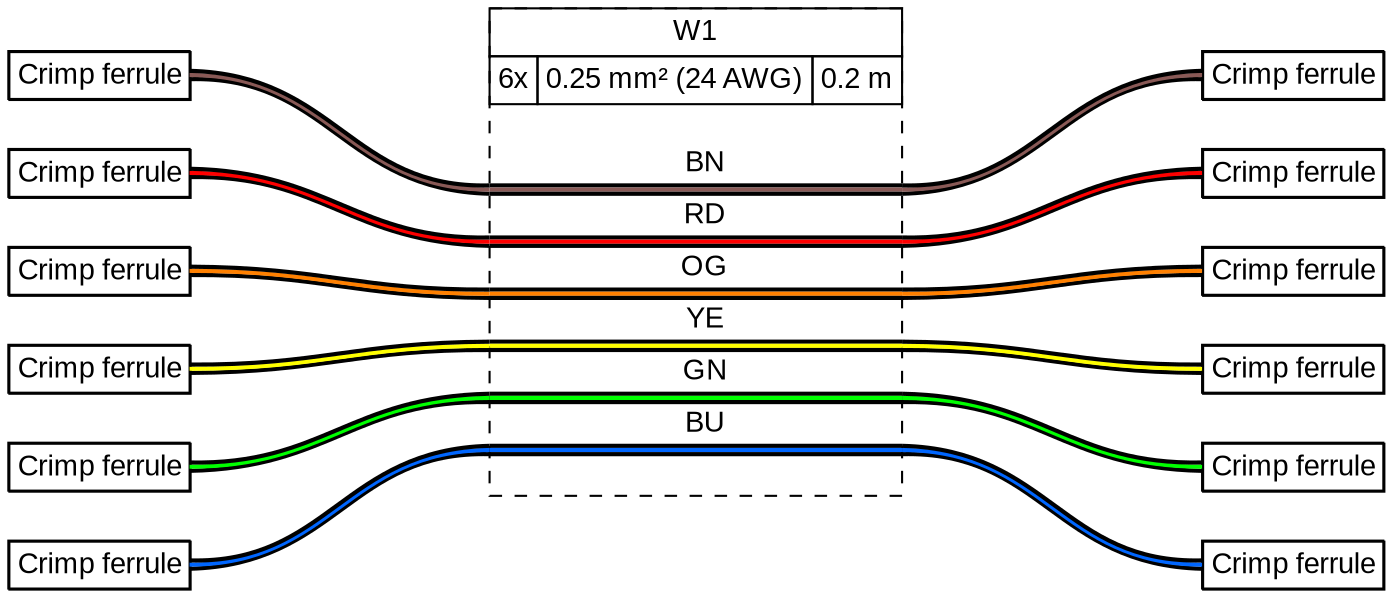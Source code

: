 graph {
// Graph generated by WireViz 0.4-dev
// https://github.com/formatc1702/WireViz
	graph [bgcolor="#FFFFFF" fontname=arial nodesep=0.33 rankdir=LR ranksep=2]
	node [fillcolor="#FFFFFF" fontname=arial height=0 margin=0 shape=none style=filled width=0]
	edge [fontname=arial style=bold]
	_ferrule_crimp_1 [label=<
<table border="0" cellspacing="0" cellpadding="0">
 <tr><td>
  <table border="0" cellspacing="0" cellpadding="3" cellborder="1"><tr>
   <td balign="left">Crimp ferrule</td>
  </tr></table>
 </td></tr>
</table>
> fillcolor="#FFFFFF" shape=box style=filled]
	_ferrule_crimp_2 [label=<
<table border="0" cellspacing="0" cellpadding="0">
 <tr><td>
  <table border="0" cellspacing="0" cellpadding="3" cellborder="1"><tr>
   <td balign="left">Crimp ferrule</td>
  </tr></table>
 </td></tr>
</table>
> fillcolor="#FFFFFF" shape=box style=filled]
	_ferrule_crimp_3 [label=<
<table border="0" cellspacing="0" cellpadding="0">
 <tr><td>
  <table border="0" cellspacing="0" cellpadding="3" cellborder="1"><tr>
   <td balign="left">Crimp ferrule</td>
  </tr></table>
 </td></tr>
</table>
> fillcolor="#FFFFFF" shape=box style=filled]
	_ferrule_crimp_4 [label=<
<table border="0" cellspacing="0" cellpadding="0">
 <tr><td>
  <table border="0" cellspacing="0" cellpadding="3" cellborder="1"><tr>
   <td balign="left">Crimp ferrule</td>
  </tr></table>
 </td></tr>
</table>
> fillcolor="#FFFFFF" shape=box style=filled]
	_ferrule_crimp_5 [label=<
<table border="0" cellspacing="0" cellpadding="0">
 <tr><td>
  <table border="0" cellspacing="0" cellpadding="3" cellborder="1"><tr>
   <td balign="left">Crimp ferrule</td>
  </tr></table>
 </td></tr>
</table>
> fillcolor="#FFFFFF" shape=box style=filled]
	_ferrule_crimp_6 [label=<
<table border="0" cellspacing="0" cellpadding="0">
 <tr><td>
  <table border="0" cellspacing="0" cellpadding="3" cellborder="1"><tr>
   <td balign="left">Crimp ferrule</td>
  </tr></table>
 </td></tr>
</table>
> fillcolor="#FFFFFF" shape=box style=filled]
	_ferrule_crimp_7 [label=<
<table border="0" cellspacing="0" cellpadding="0">
 <tr><td>
  <table border="0" cellspacing="0" cellpadding="3" cellborder="1"><tr>
   <td balign="left">Crimp ferrule</td>
  </tr></table>
 </td></tr>
</table>
> fillcolor="#FFFFFF" shape=box style=filled]
	_ferrule_crimp_8 [label=<
<table border="0" cellspacing="0" cellpadding="0">
 <tr><td>
  <table border="0" cellspacing="0" cellpadding="3" cellborder="1"><tr>
   <td balign="left">Crimp ferrule</td>
  </tr></table>
 </td></tr>
</table>
> fillcolor="#FFFFFF" shape=box style=filled]
	_ferrule_crimp_9 [label=<
<table border="0" cellspacing="0" cellpadding="0">
 <tr><td>
  <table border="0" cellspacing="0" cellpadding="3" cellborder="1"><tr>
   <td balign="left">Crimp ferrule</td>
  </tr></table>
 </td></tr>
</table>
> fillcolor="#FFFFFF" shape=box style=filled]
	_ferrule_crimp_10 [label=<
<table border="0" cellspacing="0" cellpadding="0">
 <tr><td>
  <table border="0" cellspacing="0" cellpadding="3" cellborder="1"><tr>
   <td balign="left">Crimp ferrule</td>
  </tr></table>
 </td></tr>
</table>
> fillcolor="#FFFFFF" shape=box style=filled]
	_ferrule_crimp_11 [label=<
<table border="0" cellspacing="0" cellpadding="0">
 <tr><td>
  <table border="0" cellspacing="0" cellpadding="3" cellborder="1"><tr>
   <td balign="left">Crimp ferrule</td>
  </tr></table>
 </td></tr>
</table>
> fillcolor="#FFFFFF" shape=box style=filled]
	_ferrule_crimp_12 [label=<
<table border="0" cellspacing="0" cellpadding="0">
 <tr><td>
  <table border="0" cellspacing="0" cellpadding="3" cellborder="1"><tr>
   <td balign="left">Crimp ferrule</td>
  </tr></table>
 </td></tr>
</table>
> fillcolor="#FFFFFF" shape=box style=filled]
	edge [color="#000000:#895956:#000000"]
	_ferrule_crimp_1:e -- W1:w1:w
	W1:w1:e -- _ferrule_crimp_7:w
	edge [color="#000000:#ff0000:#000000"]
	_ferrule_crimp_2:e -- W1:w2:w
	W1:w2:e -- _ferrule_crimp_8:w
	edge [color="#000000:#ff8000:#000000"]
	_ferrule_crimp_3:e -- W1:w3:w
	W1:w3:e -- _ferrule_crimp_9:w
	edge [color="#000000:#ffff00:#000000"]
	_ferrule_crimp_4:e -- W1:w4:w
	W1:w4:e -- _ferrule_crimp_10:w
	edge [color="#000000:#00ff00:#000000"]
	_ferrule_crimp_5:e -- W1:w5:w
	W1:w5:e -- _ferrule_crimp_11:w
	edge [color="#000000:#0066ff:#000000"]
	_ferrule_crimp_6:e -- W1:w6:w
	W1:w6:e -- _ferrule_crimp_12:w
	W1 [label=<
<table border="0" cellspacing="0" cellpadding="0">
 <tr><td>
  <table border="0" cellspacing="0" cellpadding="3" cellborder="1"><tr>
   <td balign="left">W1</td>
  </tr></table>
 </td></tr>
 <tr><td>
  <table border="0" cellspacing="0" cellpadding="3" cellborder="1"><tr>
   <td balign="left">6x</td>
   <td balign="left">0.25 mm² (24 AWG)</td>
   <td balign="left">0.2 m</td>
  </tr></table>
 </td></tr>
 <tr><td>
  <table border="0" cellspacing="0" cellborder="0">
   <tr><td>&nbsp;</td></tr>
   <tr>
    <td></td>
    <td>
     BN
    </td>
    <td></td>
   </tr>
   <tr>
    <td colspan="3" border="0" cellspacing="0" cellpadding="0" port="w1" height="6">
     <table cellspacing="0" cellborder="0" border="0">
      <tr><td colspan="3" cellpadding="0" height="2" bgcolor="#000000" border="0"></td></tr>
      <tr><td colspan="3" cellpadding="0" height="2" bgcolor="#895956" border="0"></td></tr>
      <tr><td colspan="3" cellpadding="0" height="2" bgcolor="#000000" border="0"></td></tr>
     </table>
    </td>
   </tr>
   <tr>
    <td></td>
    <td>
     RD
    </td>
    <td></td>
   </tr>
   <tr>
    <td colspan="3" border="0" cellspacing="0" cellpadding="0" port="w2" height="6">
     <table cellspacing="0" cellborder="0" border="0">
      <tr><td colspan="3" cellpadding="0" height="2" bgcolor="#000000" border="0"></td></tr>
      <tr><td colspan="3" cellpadding="0" height="2" bgcolor="#ff0000" border="0"></td></tr>
      <tr><td colspan="3" cellpadding="0" height="2" bgcolor="#000000" border="0"></td></tr>
     </table>
    </td>
   </tr>
   <tr>
    <td></td>
    <td>
     OG
    </td>
    <td></td>
   </tr>
   <tr>
    <td colspan="3" border="0" cellspacing="0" cellpadding="0" port="w3" height="6">
     <table cellspacing="0" cellborder="0" border="0">
      <tr><td colspan="3" cellpadding="0" height="2" bgcolor="#000000" border="0"></td></tr>
      <tr><td colspan="3" cellpadding="0" height="2" bgcolor="#ff8000" border="0"></td></tr>
      <tr><td colspan="3" cellpadding="0" height="2" bgcolor="#000000" border="0"></td></tr>
     </table>
    </td>
   </tr>
   <tr>
    <td></td>
    <td>
     YE
    </td>
    <td></td>
   </tr>
   <tr>
    <td colspan="3" border="0" cellspacing="0" cellpadding="0" port="w4" height="6">
     <table cellspacing="0" cellborder="0" border="0">
      <tr><td colspan="3" cellpadding="0" height="2" bgcolor="#000000" border="0"></td></tr>
      <tr><td colspan="3" cellpadding="0" height="2" bgcolor="#ffff00" border="0"></td></tr>
      <tr><td colspan="3" cellpadding="0" height="2" bgcolor="#000000" border="0"></td></tr>
     </table>
    </td>
   </tr>
   <tr>
    <td></td>
    <td>
     GN
    </td>
    <td></td>
   </tr>
   <tr>
    <td colspan="3" border="0" cellspacing="0" cellpadding="0" port="w5" height="6">
     <table cellspacing="0" cellborder="0" border="0">
      <tr><td colspan="3" cellpadding="0" height="2" bgcolor="#000000" border="0"></td></tr>
      <tr><td colspan="3" cellpadding="0" height="2" bgcolor="#00ff00" border="0"></td></tr>
      <tr><td colspan="3" cellpadding="0" height="2" bgcolor="#000000" border="0"></td></tr>
     </table>
    </td>
   </tr>
   <tr>
    <td></td>
    <td>
     BU
    </td>
    <td></td>
   </tr>
   <tr>
    <td colspan="3" border="0" cellspacing="0" cellpadding="0" port="w6" height="6">
     <table cellspacing="0" cellborder="0" border="0">
      <tr><td colspan="3" cellpadding="0" height="2" bgcolor="#000000" border="0"></td></tr>
      <tr><td colspan="3" cellpadding="0" height="2" bgcolor="#0066ff" border="0"></td></tr>
      <tr><td colspan="3" cellpadding="0" height="2" bgcolor="#000000" border="0"></td></tr>
     </table>
    </td>
   </tr>
   <tr><td>&nbsp;</td></tr>
  </table>
 </td></tr>
</table>
> fillcolor="#FFFFFF" shape=box style="filled,dashed"]
}
